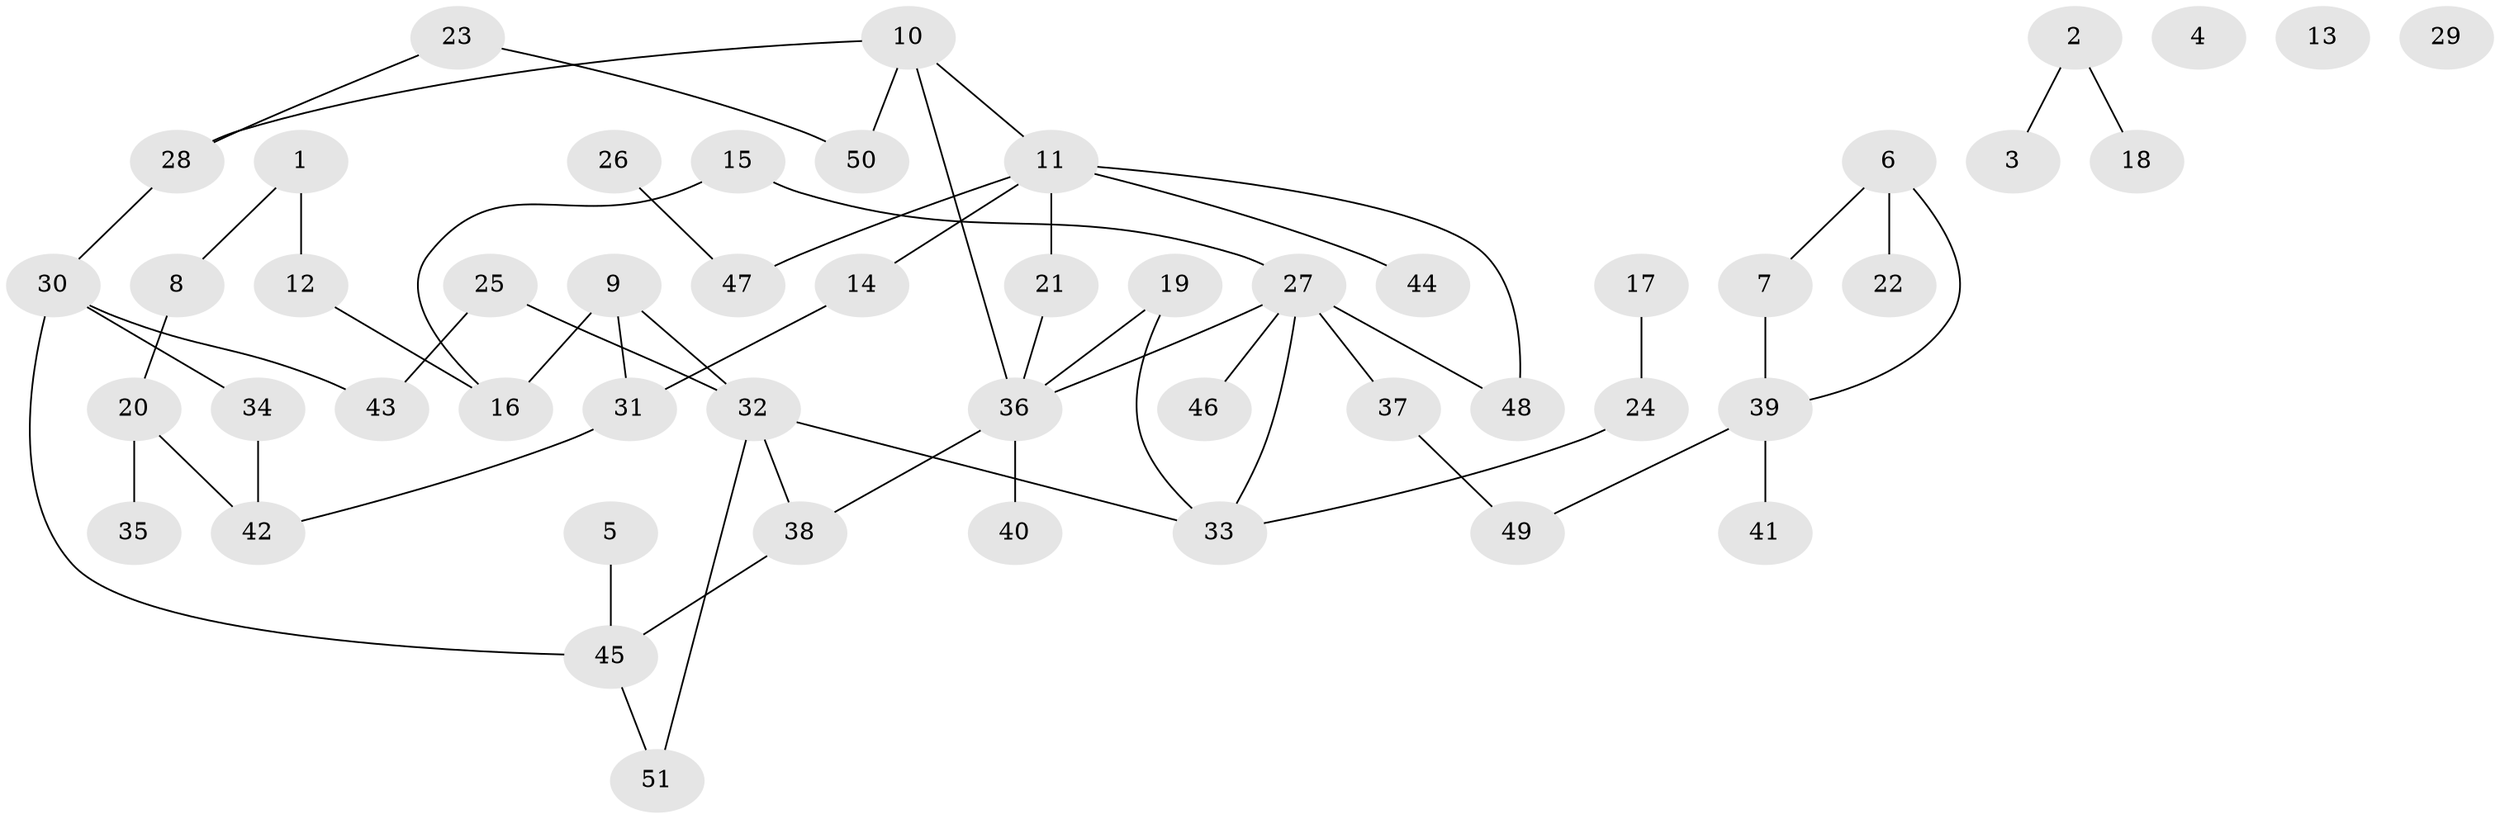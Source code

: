 // Generated by graph-tools (version 1.1) at 2025/33/03/09/25 02:33:58]
// undirected, 51 vertices, 59 edges
graph export_dot {
graph [start="1"]
  node [color=gray90,style=filled];
  1;
  2;
  3;
  4;
  5;
  6;
  7;
  8;
  9;
  10;
  11;
  12;
  13;
  14;
  15;
  16;
  17;
  18;
  19;
  20;
  21;
  22;
  23;
  24;
  25;
  26;
  27;
  28;
  29;
  30;
  31;
  32;
  33;
  34;
  35;
  36;
  37;
  38;
  39;
  40;
  41;
  42;
  43;
  44;
  45;
  46;
  47;
  48;
  49;
  50;
  51;
  1 -- 8;
  1 -- 12;
  2 -- 3;
  2 -- 18;
  5 -- 45;
  6 -- 7;
  6 -- 22;
  6 -- 39;
  7 -- 39;
  8 -- 20;
  9 -- 16;
  9 -- 31;
  9 -- 32;
  10 -- 11;
  10 -- 28;
  10 -- 36;
  10 -- 50;
  11 -- 14;
  11 -- 21;
  11 -- 44;
  11 -- 47;
  11 -- 48;
  12 -- 16;
  14 -- 31;
  15 -- 16;
  15 -- 27;
  17 -- 24;
  19 -- 33;
  19 -- 36;
  20 -- 35;
  20 -- 42;
  21 -- 36;
  23 -- 28;
  23 -- 50;
  24 -- 33;
  25 -- 32;
  25 -- 43;
  26 -- 47;
  27 -- 33;
  27 -- 36;
  27 -- 37;
  27 -- 46;
  27 -- 48;
  28 -- 30;
  30 -- 34;
  30 -- 43;
  30 -- 45;
  31 -- 42;
  32 -- 33;
  32 -- 38;
  32 -- 51;
  34 -- 42;
  36 -- 38;
  36 -- 40;
  37 -- 49;
  38 -- 45;
  39 -- 41;
  39 -- 49;
  45 -- 51;
}
